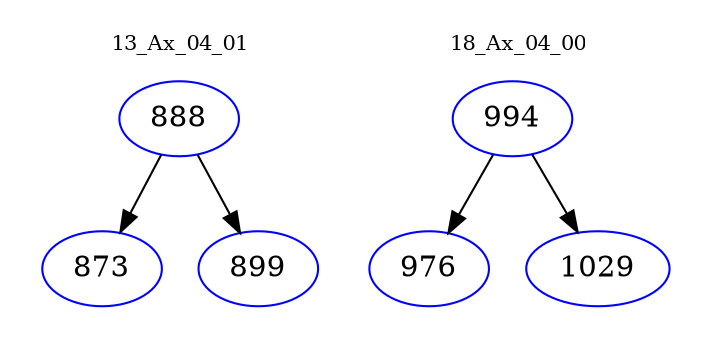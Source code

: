digraph{
subgraph cluster_0 {
color = white
label = "13_Ax_04_01";
fontsize=10;
T0_888 [label="888", color="blue"]
T0_888 -> T0_873 [color="black"]
T0_873 [label="873", color="blue"]
T0_888 -> T0_899 [color="black"]
T0_899 [label="899", color="blue"]
}
subgraph cluster_1 {
color = white
label = "18_Ax_04_00";
fontsize=10;
T1_994 [label="994", color="blue"]
T1_994 -> T1_976 [color="black"]
T1_976 [label="976", color="blue"]
T1_994 -> T1_1029 [color="black"]
T1_1029 [label="1029", color="blue"]
}
}

